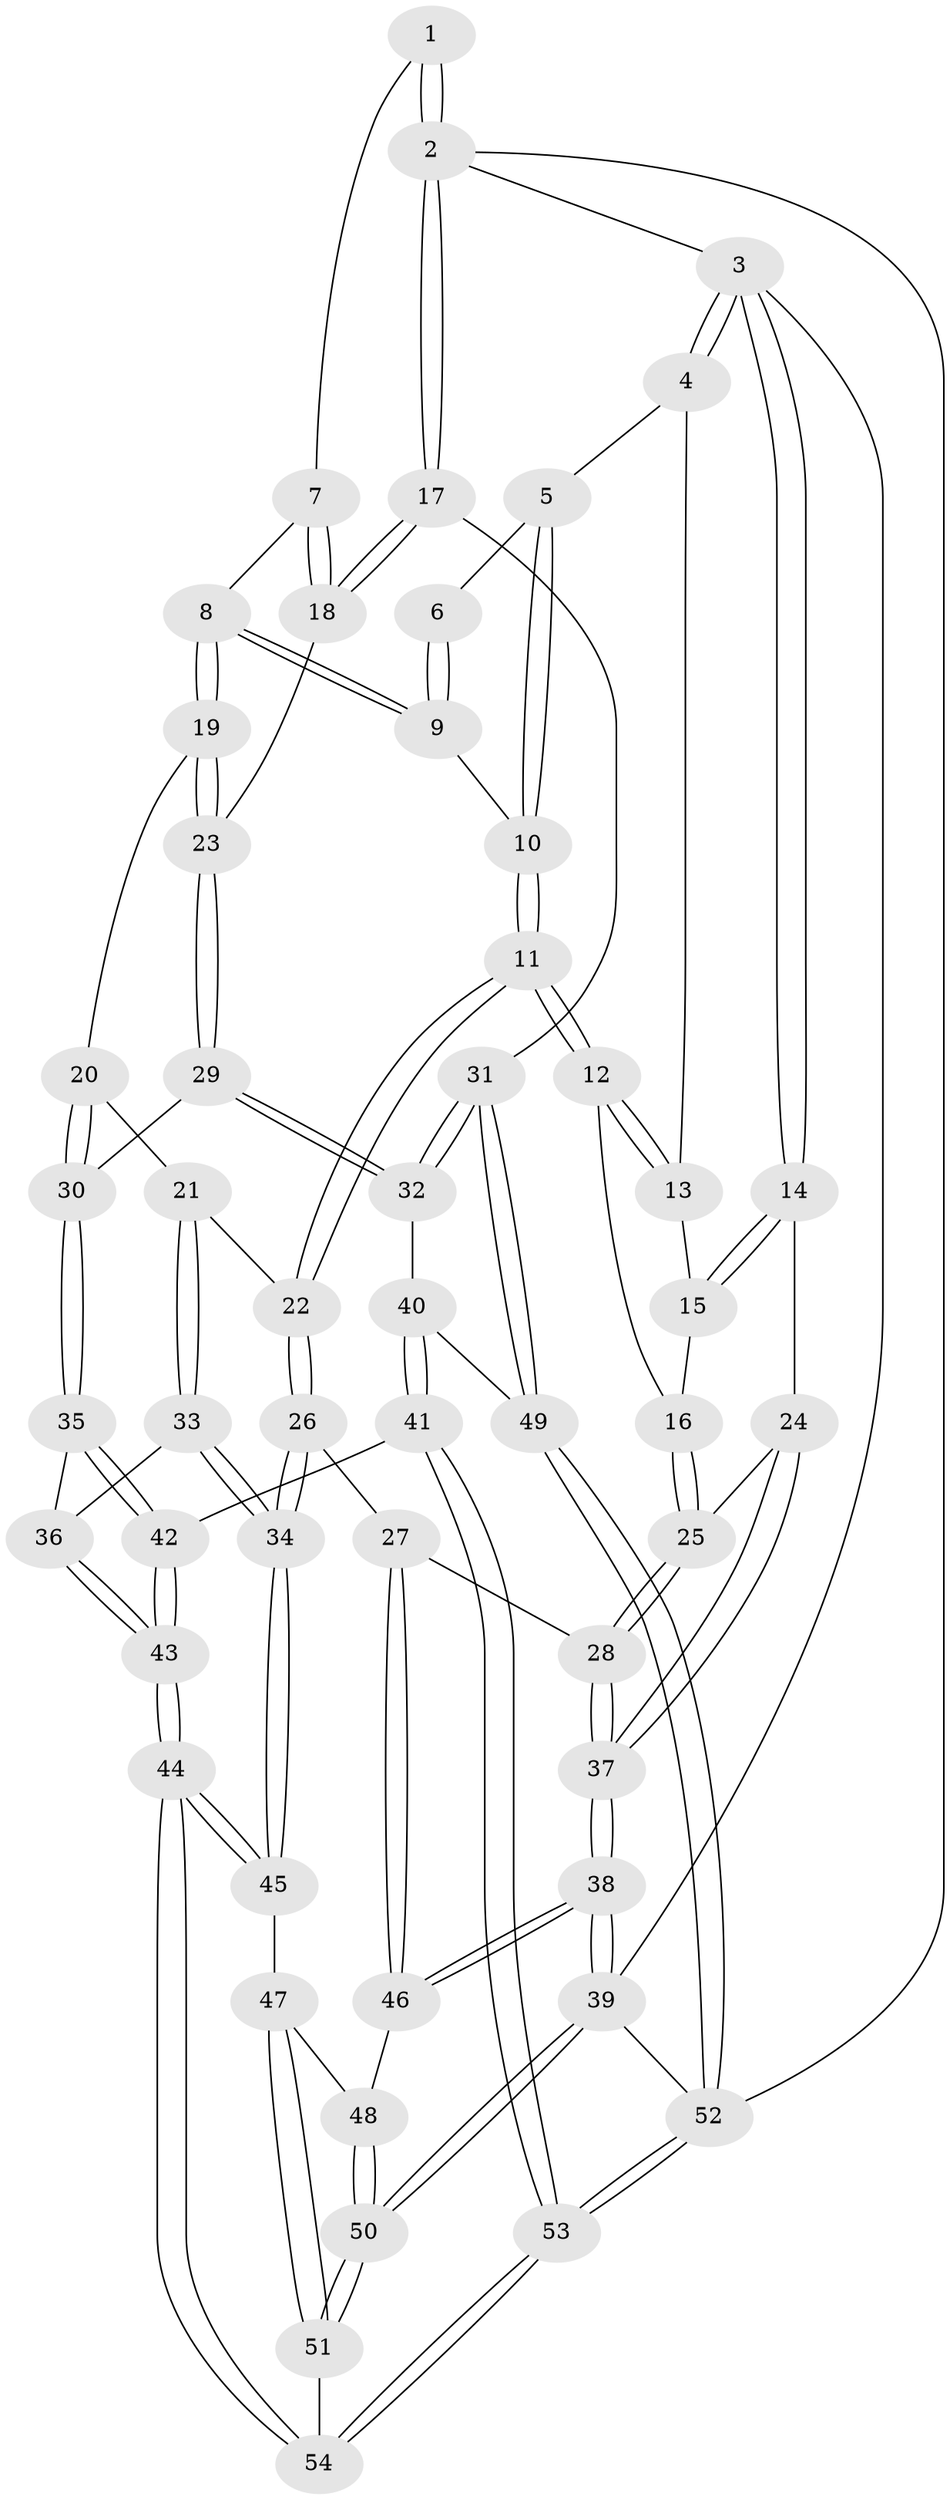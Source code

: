 // coarse degree distribution, {5: 0.5135135135135135, 6: 0.10810810810810811, 4: 0.32432432432432434, 3: 0.02702702702702703, 2: 0.02702702702702703}
// Generated by graph-tools (version 1.1) at 2025/21/03/04/25 18:21:06]
// undirected, 54 vertices, 132 edges
graph export_dot {
graph [start="1"]
  node [color=gray90,style=filled];
  1 [pos="+0.8451455164029491+0"];
  2 [pos="+1+0"];
  3 [pos="+0+0"];
  4 [pos="+0.2551075619494566+0"];
  5 [pos="+0.301954389884868+0"];
  6 [pos="+0.618679608797055+0"];
  7 [pos="+0.8126691896692426+0.16276479143076045"];
  8 [pos="+0.6585050573078659+0.26218079318682463"];
  9 [pos="+0.5823674436076638+0.2160206013222889"];
  10 [pos="+0.4096539958523893+0.24015387134681174"];
  11 [pos="+0.3603557131326761+0.3047692119103462"];
  12 [pos="+0.32348690411634934+0.2937050837107862"];
  13 [pos="+0.14283104271409344+0.10990783802409142"];
  14 [pos="+0+0.049038845137764395"];
  15 [pos="+0.12021500591277062+0.13081844415007143"];
  16 [pos="+0.06605513876498638+0.30531534585329156"];
  17 [pos="+1+0.34349581257980577"];
  18 [pos="+1+0.33677192732299865"];
  19 [pos="+0.6592322560494694+0.2652343531454783"];
  20 [pos="+0.6345087569743162+0.36532212451989354"];
  21 [pos="+0.5152766129127258+0.48794270643047527"];
  22 [pos="+0.36221312556530605+0.36515901808549267"];
  23 [pos="+0.8489792419047912+0.4178897974452324"];
  24 [pos="+0+0.3660497653168039"];
  25 [pos="+0.01220678990313829+0.35217716113483344"];
  26 [pos="+0.21756759514613452+0.5550283049307654"];
  27 [pos="+0.2169772931131019+0.5550620489028212"];
  28 [pos="+0.2127201066676521+0.5516426222246767"];
  29 [pos="+0.7583351996935842+0.5586419687800054"];
  30 [pos="+0.7580300766884929+0.558616716784912"];
  31 [pos="+1+0.674942246654318"];
  32 [pos="+0.7664931973494226+0.568591512951342"];
  33 [pos="+0.5290950358786329+0.5370320222320025"];
  34 [pos="+0.32170693512722415+0.6506017529982113"];
  35 [pos="+0.6308035398820858+0.5922815717348259"];
  36 [pos="+0.5801364556771973+0.5861200285479052"];
  37 [pos="+0+0.5457645989808175"];
  38 [pos="+0+0.6957547178992685"];
  39 [pos="+0+1"];
  40 [pos="+0.795825212540661+0.7700513120075941"];
  41 [pos="+0.7485038688144103+0.8447470712312409"];
  42 [pos="+0.6799511129595278+0.8371444922180391"];
  43 [pos="+0.43636740005089836+0.8946838258483182"];
  44 [pos="+0.4274930960359281+0.9002956559785571"];
  45 [pos="+0.39856412851075845+0.8693096598067049"];
  46 [pos="+0.05028098544363391+0.7287089748786129"];
  47 [pos="+0.10983645317184554+0.810424469390242"];
  48 [pos="+0.1010033120122879+0.8023076018315077"];
  49 [pos="+1+0.6881884723679994"];
  50 [pos="+0+1"];
  51 [pos="+0.11047575042621992+1"];
  52 [pos="+1+1"];
  53 [pos="+1+1"];
  54 [pos="+0.40151641168766067+1"];
  1 -- 2;
  1 -- 2;
  1 -- 7;
  2 -- 3;
  2 -- 17;
  2 -- 17;
  2 -- 52;
  3 -- 4;
  3 -- 4;
  3 -- 14;
  3 -- 14;
  3 -- 39;
  4 -- 5;
  4 -- 13;
  5 -- 6;
  5 -- 10;
  5 -- 10;
  6 -- 9;
  6 -- 9;
  7 -- 8;
  7 -- 18;
  7 -- 18;
  8 -- 9;
  8 -- 9;
  8 -- 19;
  8 -- 19;
  9 -- 10;
  10 -- 11;
  10 -- 11;
  11 -- 12;
  11 -- 12;
  11 -- 22;
  11 -- 22;
  12 -- 13;
  12 -- 13;
  12 -- 16;
  13 -- 15;
  14 -- 15;
  14 -- 15;
  14 -- 24;
  15 -- 16;
  16 -- 25;
  16 -- 25;
  17 -- 18;
  17 -- 18;
  17 -- 31;
  18 -- 23;
  19 -- 20;
  19 -- 23;
  19 -- 23;
  20 -- 21;
  20 -- 30;
  20 -- 30;
  21 -- 22;
  21 -- 33;
  21 -- 33;
  22 -- 26;
  22 -- 26;
  23 -- 29;
  23 -- 29;
  24 -- 25;
  24 -- 37;
  24 -- 37;
  25 -- 28;
  25 -- 28;
  26 -- 27;
  26 -- 34;
  26 -- 34;
  27 -- 28;
  27 -- 46;
  27 -- 46;
  28 -- 37;
  28 -- 37;
  29 -- 30;
  29 -- 32;
  29 -- 32;
  30 -- 35;
  30 -- 35;
  31 -- 32;
  31 -- 32;
  31 -- 49;
  31 -- 49;
  32 -- 40;
  33 -- 34;
  33 -- 34;
  33 -- 36;
  34 -- 45;
  34 -- 45;
  35 -- 36;
  35 -- 42;
  35 -- 42;
  36 -- 43;
  36 -- 43;
  37 -- 38;
  37 -- 38;
  38 -- 39;
  38 -- 39;
  38 -- 46;
  38 -- 46;
  39 -- 50;
  39 -- 50;
  39 -- 52;
  40 -- 41;
  40 -- 41;
  40 -- 49;
  41 -- 42;
  41 -- 53;
  41 -- 53;
  42 -- 43;
  42 -- 43;
  43 -- 44;
  43 -- 44;
  44 -- 45;
  44 -- 45;
  44 -- 54;
  44 -- 54;
  45 -- 47;
  46 -- 48;
  47 -- 48;
  47 -- 51;
  47 -- 51;
  48 -- 50;
  48 -- 50;
  49 -- 52;
  49 -- 52;
  50 -- 51;
  50 -- 51;
  51 -- 54;
  52 -- 53;
  52 -- 53;
  53 -- 54;
  53 -- 54;
}
